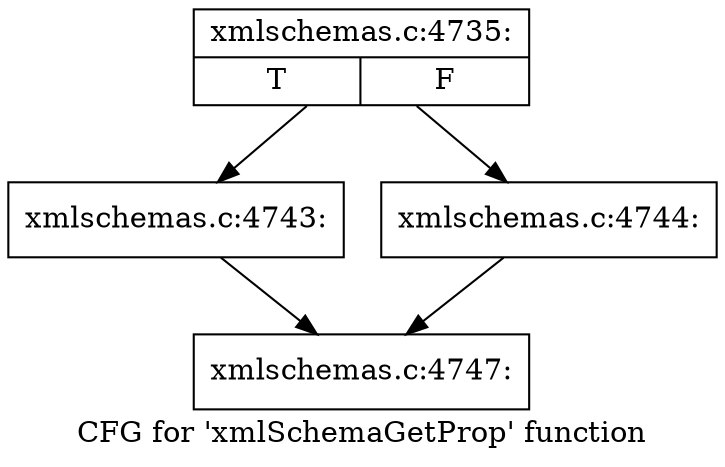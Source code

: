 digraph "CFG for 'xmlSchemaGetProp' function" {
	label="CFG for 'xmlSchemaGetProp' function";

	Node0x55d025edb330 [shape=record,label="{xmlschemas.c:4735:|{<s0>T|<s1>F}}"];
	Node0x55d025edb330 -> Node0x55d025ee0f10;
	Node0x55d025edb330 -> Node0x55d025ee0f60;
	Node0x55d025ee0f10 [shape=record,label="{xmlschemas.c:4743:}"];
	Node0x55d025ee0f10 -> Node0x55d025edb380;
	Node0x55d025ee0f60 [shape=record,label="{xmlschemas.c:4744:}"];
	Node0x55d025ee0f60 -> Node0x55d025edb380;
	Node0x55d025edb380 [shape=record,label="{xmlschemas.c:4747:}"];
}
